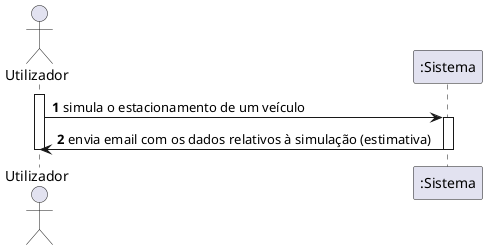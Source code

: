 @startuml
autonumber

actor "Utilizador" as EST
participant ":Sistema" as SYS

activate EST
EST -> SYS: simula o estacionamento de um veículo
activate SYS
SYS -> EST: envia email com os dados relativos à simulação (estimativa)
deactivate SYS
deactivate EST

@enduml